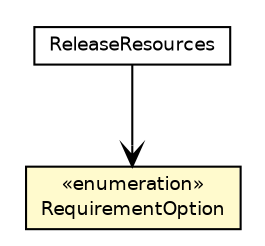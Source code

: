 #!/usr/local/bin/dot
#
# Class diagram 
# Generated by UMLGraph version 5.4 (http://www.umlgraph.org/)
#

digraph G {
	edge [fontname="Helvetica",fontsize=10,labelfontname="Helvetica",labelfontsize=10];
	node [fontname="Helvetica",fontsize=10,shape=plaintext];
	nodesep=0.25;
	ranksep=0.5;
	// jsl.modeling.elements.resource.ReleaseResources
	c174820 [label=<<table title="jsl.modeling.elements.resource.ReleaseResources" border="0" cellborder="1" cellspacing="0" cellpadding="2" port="p" href="./ReleaseResources.html">
		<tr><td><table border="0" cellspacing="0" cellpadding="1">
<tr><td align="center" balign="center"> ReleaseResources </td></tr>
		</table></td></tr>
		</table>>, URL="./ReleaseResources.html", fontname="Helvetica", fontcolor="black", fontsize=9.0];
	// jsl.modeling.elements.resource.ReleaseResources.RequirementOption
	c174821 [label=<<table title="jsl.modeling.elements.resource.ReleaseResources.RequirementOption" border="0" cellborder="1" cellspacing="0" cellpadding="2" port="p" bgcolor="lemonChiffon" href="./ReleaseResources.RequirementOption.html">
		<tr><td><table border="0" cellspacing="0" cellpadding="1">
<tr><td align="center" balign="center"> &#171;enumeration&#187; </td></tr>
<tr><td align="center" balign="center"> RequirementOption </td></tr>
		</table></td></tr>
		</table>>, URL="./ReleaseResources.RequirementOption.html", fontname="Helvetica", fontcolor="black", fontsize=9.0];
	// jsl.modeling.elements.resource.ReleaseResources NAVASSOC jsl.modeling.elements.resource.ReleaseResources.RequirementOption
	c174820:p -> c174821:p [taillabel="", label="", headlabel="", fontname="Helvetica", fontcolor="black", fontsize=10.0, color="black", arrowhead=open];
}

